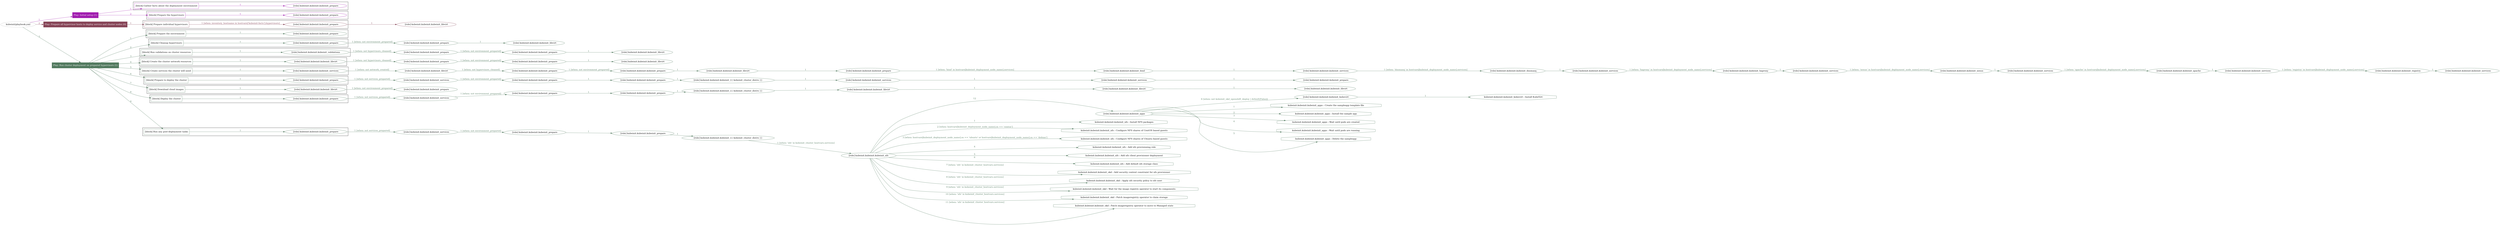 digraph {
	graph [concentrate=true ordering=in rankdir=LR ratio=fill]
	edge [esep=5 sep=10]
	"kubeinit/playbook.yml" [id=root_node style=dotted]
	play_204fea2e [label="Play: Initial setup (1)" color="#a11daf" fontcolor="#ffffff" id=play_204fea2e shape=box style=filled tooltip=localhost]
	"kubeinit/playbook.yml" -> play_204fea2e [label="1 " color="#a11daf" fontcolor="#a11daf" id=edge_bf83fdaa labeltooltip="1 " tooltip="1 "]
	subgraph "kubeinit.kubeinit.kubeinit_prepare" {
		role_c8637fcb [label="[role] kubeinit.kubeinit.kubeinit_prepare" color="#a11daf" id=role_c8637fcb tooltip="kubeinit.kubeinit.kubeinit_prepare"]
	}
	subgraph "kubeinit.kubeinit.kubeinit_prepare" {
		role_61891929 [label="[role] kubeinit.kubeinit.kubeinit_prepare" color="#a11daf" id=role_61891929 tooltip="kubeinit.kubeinit.kubeinit_prepare"]
	}
	subgraph "Play: Initial setup (1)" {
		play_204fea2e -> block_1135c5c9 [label=1 color="#a11daf" fontcolor="#a11daf" id=edge_5735c6c1 labeltooltip=1 tooltip=1]
		subgraph cluster_block_1135c5c9 {
			block_1135c5c9 [label="[block] Gather facts about the deployment environment" color="#a11daf" id=block_1135c5c9 labeltooltip="Gather facts about the deployment environment" shape=box tooltip="Gather facts about the deployment environment"]
			block_1135c5c9 -> role_c8637fcb [label="1 " color="#a11daf" fontcolor="#a11daf" id=edge_9390e098 labeltooltip="1 " tooltip="1 "]
		}
		play_204fea2e -> block_c044ed6b [label=2 color="#a11daf" fontcolor="#a11daf" id=edge_0c794432 labeltooltip=2 tooltip=2]
		subgraph cluster_block_c044ed6b {
			block_c044ed6b [label="[block] Prepare the hypervisors" color="#a11daf" id=block_c044ed6b labeltooltip="Prepare the hypervisors" shape=box tooltip="Prepare the hypervisors"]
			block_c044ed6b -> role_61891929 [label="1 " color="#a11daf" fontcolor="#a11daf" id=edge_6160227f labeltooltip="1 " tooltip="1 "]
		}
	}
	play_d002a811 [label="Play: Prepare all hypervisor hosts to deploy service and cluster nodes (0)" color="#874558" fontcolor="#ffffff" id=play_d002a811 shape=box style=filled tooltip="Play: Prepare all hypervisor hosts to deploy service and cluster nodes (0)"]
	"kubeinit/playbook.yml" -> play_d002a811 [label="2 " color="#874558" fontcolor="#874558" id=edge_757379f7 labeltooltip="2 " tooltip="2 "]
	subgraph "kubeinit.kubeinit.kubeinit_libvirt" {
		role_18258f62 [label="[role] kubeinit.kubeinit.kubeinit_libvirt" color="#874558" id=role_18258f62 tooltip="kubeinit.kubeinit.kubeinit_libvirt"]
	}
	subgraph "kubeinit.kubeinit.kubeinit_prepare" {
		role_37223483 [label="[role] kubeinit.kubeinit.kubeinit_prepare" color="#874558" id=role_37223483 tooltip="kubeinit.kubeinit.kubeinit_prepare"]
		role_37223483 -> role_18258f62 [label="1 " color="#874558" fontcolor="#874558" id=edge_b577c905 labeltooltip="1 " tooltip="1 "]
	}
	subgraph "Play: Prepare all hypervisor hosts to deploy service and cluster nodes (0)" {
		play_d002a811 -> block_9981ab10 [label=1 color="#874558" fontcolor="#874558" id=edge_e8fe2f6f labeltooltip=1 tooltip=1]
		subgraph cluster_block_9981ab10 {
			block_9981ab10 [label="[block] Prepare individual hypervisors" color="#874558" id=block_9981ab10 labeltooltip="Prepare individual hypervisors" shape=box tooltip="Prepare individual hypervisors"]
			block_9981ab10 -> role_37223483 [label="1 [when: inventory_hostname in hostvars['kubeinit-facts'].hypervisors]" color="#874558" fontcolor="#874558" id=edge_2ff2a587 labeltooltip="1 [when: inventory_hostname in hostvars['kubeinit-facts'].hypervisors]" tooltip="1 [when: inventory_hostname in hostvars['kubeinit-facts'].hypervisors]"]
		}
	}
	play_904cc5a3 [label="Play: Run cluster deployment on prepared hypervisors (1)" color="#527a5f" fontcolor="#ffffff" id=play_904cc5a3 shape=box style=filled tooltip=localhost]
	"kubeinit/playbook.yml" -> play_904cc5a3 [label="3 " color="#527a5f" fontcolor="#527a5f" id=edge_3148e592 labeltooltip="3 " tooltip="3 "]
	subgraph "kubeinit.kubeinit.kubeinit_prepare" {
		role_dd9658a5 [label="[role] kubeinit.kubeinit.kubeinit_prepare" color="#527a5f" id=role_dd9658a5 tooltip="kubeinit.kubeinit.kubeinit_prepare"]
	}
	subgraph "kubeinit.kubeinit.kubeinit_libvirt" {
		role_fc8b2743 [label="[role] kubeinit.kubeinit.kubeinit_libvirt" color="#527a5f" id=role_fc8b2743 tooltip="kubeinit.kubeinit.kubeinit_libvirt"]
	}
	subgraph "kubeinit.kubeinit.kubeinit_prepare" {
		role_a2574054 [label="[role] kubeinit.kubeinit.kubeinit_prepare" color="#527a5f" id=role_a2574054 tooltip="kubeinit.kubeinit.kubeinit_prepare"]
		role_a2574054 -> role_fc8b2743 [label="1 " color="#527a5f" fontcolor="#527a5f" id=edge_1b54a458 labeltooltip="1 " tooltip="1 "]
	}
	subgraph "kubeinit.kubeinit.kubeinit_prepare" {
		role_5cd948dd [label="[role] kubeinit.kubeinit.kubeinit_prepare" color="#527a5f" id=role_5cd948dd tooltip="kubeinit.kubeinit.kubeinit_prepare"]
		role_5cd948dd -> role_a2574054 [label="1 [when: not environment_prepared]" color="#527a5f" fontcolor="#527a5f" id=edge_b63787e3 labeltooltip="1 [when: not environment_prepared]" tooltip="1 [when: not environment_prepared]"]
	}
	subgraph "kubeinit.kubeinit.kubeinit_libvirt" {
		role_49eef162 [label="[role] kubeinit.kubeinit.kubeinit_libvirt" color="#527a5f" id=role_49eef162 tooltip="kubeinit.kubeinit.kubeinit_libvirt"]
	}
	subgraph "kubeinit.kubeinit.kubeinit_prepare" {
		role_e088681d [label="[role] kubeinit.kubeinit.kubeinit_prepare" color="#527a5f" id=role_e088681d tooltip="kubeinit.kubeinit.kubeinit_prepare"]
		role_e088681d -> role_49eef162 [label="1 " color="#527a5f" fontcolor="#527a5f" id=edge_e340e968 labeltooltip="1 " tooltip="1 "]
	}
	subgraph "kubeinit.kubeinit.kubeinit_prepare" {
		role_994e4a5f [label="[role] kubeinit.kubeinit.kubeinit_prepare" color="#527a5f" id=role_994e4a5f tooltip="kubeinit.kubeinit.kubeinit_prepare"]
		role_994e4a5f -> role_e088681d [label="1 [when: not environment_prepared]" color="#527a5f" fontcolor="#527a5f" id=edge_f60ff953 labeltooltip="1 [when: not environment_prepared]" tooltip="1 [when: not environment_prepared]"]
	}
	subgraph "kubeinit.kubeinit.kubeinit_validations" {
		role_eee2ef68 [label="[role] kubeinit.kubeinit.kubeinit_validations" color="#527a5f" id=role_eee2ef68 tooltip="kubeinit.kubeinit.kubeinit_validations"]
		role_eee2ef68 -> role_994e4a5f [label="1 [when: not hypervisors_cleaned]" color="#527a5f" fontcolor="#527a5f" id=edge_5ecceb00 labeltooltip="1 [when: not hypervisors_cleaned]" tooltip="1 [when: not hypervisors_cleaned]"]
	}
	subgraph "kubeinit.kubeinit.kubeinit_libvirt" {
		role_5025eeef [label="[role] kubeinit.kubeinit.kubeinit_libvirt" color="#527a5f" id=role_5025eeef tooltip="kubeinit.kubeinit.kubeinit_libvirt"]
	}
	subgraph "kubeinit.kubeinit.kubeinit_prepare" {
		role_f43611bb [label="[role] kubeinit.kubeinit.kubeinit_prepare" color="#527a5f" id=role_f43611bb tooltip="kubeinit.kubeinit.kubeinit_prepare"]
		role_f43611bb -> role_5025eeef [label="1 " color="#527a5f" fontcolor="#527a5f" id=edge_77d1cbb5 labeltooltip="1 " tooltip="1 "]
	}
	subgraph "kubeinit.kubeinit.kubeinit_prepare" {
		role_48d0027b [label="[role] kubeinit.kubeinit.kubeinit_prepare" color="#527a5f" id=role_48d0027b tooltip="kubeinit.kubeinit.kubeinit_prepare"]
		role_48d0027b -> role_f43611bb [label="1 [when: not environment_prepared]" color="#527a5f" fontcolor="#527a5f" id=edge_5e2ceb09 labeltooltip="1 [when: not environment_prepared]" tooltip="1 [when: not environment_prepared]"]
	}
	subgraph "kubeinit.kubeinit.kubeinit_libvirt" {
		role_56bdebcc [label="[role] kubeinit.kubeinit.kubeinit_libvirt" color="#527a5f" id=role_56bdebcc tooltip="kubeinit.kubeinit.kubeinit_libvirt"]
		role_56bdebcc -> role_48d0027b [label="1 [when: not hypervisors_cleaned]" color="#527a5f" fontcolor="#527a5f" id=edge_3b04f34d labeltooltip="1 [when: not hypervisors_cleaned]" tooltip="1 [when: not hypervisors_cleaned]"]
	}
	subgraph "kubeinit.kubeinit.kubeinit_services" {
		role_44bbd302 [label="[role] kubeinit.kubeinit.kubeinit_services" color="#527a5f" id=role_44bbd302 tooltip="kubeinit.kubeinit.kubeinit_services"]
	}
	subgraph "kubeinit.kubeinit.kubeinit_registry" {
		role_afd1eda3 [label="[role] kubeinit.kubeinit.kubeinit_registry" color="#527a5f" id=role_afd1eda3 tooltip="kubeinit.kubeinit.kubeinit_registry"]
		role_afd1eda3 -> role_44bbd302 [label="1 " color="#527a5f" fontcolor="#527a5f" id=edge_224f99f8 labeltooltip="1 " tooltip="1 "]
	}
	subgraph "kubeinit.kubeinit.kubeinit_services" {
		role_9c134394 [label="[role] kubeinit.kubeinit.kubeinit_services" color="#527a5f" id=role_9c134394 tooltip="kubeinit.kubeinit.kubeinit_services"]
		role_9c134394 -> role_afd1eda3 [label="1 [when: 'registry' in hostvars[kubeinit_deployment_node_name].services]" color="#527a5f" fontcolor="#527a5f" id=edge_00228a00 labeltooltip="1 [when: 'registry' in hostvars[kubeinit_deployment_node_name].services]" tooltip="1 [when: 'registry' in hostvars[kubeinit_deployment_node_name].services]"]
	}
	subgraph "kubeinit.kubeinit.kubeinit_apache" {
		role_a32657a6 [label="[role] kubeinit.kubeinit.kubeinit_apache" color="#527a5f" id=role_a32657a6 tooltip="kubeinit.kubeinit.kubeinit_apache"]
		role_a32657a6 -> role_9c134394 [label="1 " color="#527a5f" fontcolor="#527a5f" id=edge_cc4ae472 labeltooltip="1 " tooltip="1 "]
	}
	subgraph "kubeinit.kubeinit.kubeinit_services" {
		role_af0dc223 [label="[role] kubeinit.kubeinit.kubeinit_services" color="#527a5f" id=role_af0dc223 tooltip="kubeinit.kubeinit.kubeinit_services"]
		role_af0dc223 -> role_a32657a6 [label="1 [when: 'apache' in hostvars[kubeinit_deployment_node_name].services]" color="#527a5f" fontcolor="#527a5f" id=edge_36175fdc labeltooltip="1 [when: 'apache' in hostvars[kubeinit_deployment_node_name].services]" tooltip="1 [when: 'apache' in hostvars[kubeinit_deployment_node_name].services]"]
	}
	subgraph "kubeinit.kubeinit.kubeinit_nexus" {
		role_2cf2d99e [label="[role] kubeinit.kubeinit.kubeinit_nexus" color="#527a5f" id=role_2cf2d99e tooltip="kubeinit.kubeinit.kubeinit_nexus"]
		role_2cf2d99e -> role_af0dc223 [label="1 " color="#527a5f" fontcolor="#527a5f" id=edge_5f274666 labeltooltip="1 " tooltip="1 "]
	}
	subgraph "kubeinit.kubeinit.kubeinit_services" {
		role_84c7d6ad [label="[role] kubeinit.kubeinit.kubeinit_services" color="#527a5f" id=role_84c7d6ad tooltip="kubeinit.kubeinit.kubeinit_services"]
		role_84c7d6ad -> role_2cf2d99e [label="1 [when: 'nexus' in hostvars[kubeinit_deployment_node_name].services]" color="#527a5f" fontcolor="#527a5f" id=edge_dbf49cc4 labeltooltip="1 [when: 'nexus' in hostvars[kubeinit_deployment_node_name].services]" tooltip="1 [when: 'nexus' in hostvars[kubeinit_deployment_node_name].services]"]
	}
	subgraph "kubeinit.kubeinit.kubeinit_haproxy" {
		role_2528d4f9 [label="[role] kubeinit.kubeinit.kubeinit_haproxy" color="#527a5f" id=role_2528d4f9 tooltip="kubeinit.kubeinit.kubeinit_haproxy"]
		role_2528d4f9 -> role_84c7d6ad [label="1 " color="#527a5f" fontcolor="#527a5f" id=edge_ce7626fe labeltooltip="1 " tooltip="1 "]
	}
	subgraph "kubeinit.kubeinit.kubeinit_services" {
		role_18b68002 [label="[role] kubeinit.kubeinit.kubeinit_services" color="#527a5f" id=role_18b68002 tooltip="kubeinit.kubeinit.kubeinit_services"]
		role_18b68002 -> role_2528d4f9 [label="1 [when: 'haproxy' in hostvars[kubeinit_deployment_node_name].services]" color="#527a5f" fontcolor="#527a5f" id=edge_2fc682b5 labeltooltip="1 [when: 'haproxy' in hostvars[kubeinit_deployment_node_name].services]" tooltip="1 [when: 'haproxy' in hostvars[kubeinit_deployment_node_name].services]"]
	}
	subgraph "kubeinit.kubeinit.kubeinit_dnsmasq" {
		role_3dd1140f [label="[role] kubeinit.kubeinit.kubeinit_dnsmasq" color="#527a5f" id=role_3dd1140f tooltip="kubeinit.kubeinit.kubeinit_dnsmasq"]
		role_3dd1140f -> role_18b68002 [label="1 " color="#527a5f" fontcolor="#527a5f" id=edge_ae8965b4 labeltooltip="1 " tooltip="1 "]
	}
	subgraph "kubeinit.kubeinit.kubeinit_services" {
		role_7be93018 [label="[role] kubeinit.kubeinit.kubeinit_services" color="#527a5f" id=role_7be93018 tooltip="kubeinit.kubeinit.kubeinit_services"]
		role_7be93018 -> role_3dd1140f [label="1 [when: 'dnsmasq' in hostvars[kubeinit_deployment_node_name].services]" color="#527a5f" fontcolor="#527a5f" id=edge_63a4b34e labeltooltip="1 [when: 'dnsmasq' in hostvars[kubeinit_deployment_node_name].services]" tooltip="1 [when: 'dnsmasq' in hostvars[kubeinit_deployment_node_name].services]"]
	}
	subgraph "kubeinit.kubeinit.kubeinit_bind" {
		role_0a01b847 [label="[role] kubeinit.kubeinit.kubeinit_bind" color="#527a5f" id=role_0a01b847 tooltip="kubeinit.kubeinit.kubeinit_bind"]
		role_0a01b847 -> role_7be93018 [label="1 " color="#527a5f" fontcolor="#527a5f" id=edge_8d244672 labeltooltip="1 " tooltip="1 "]
	}
	subgraph "kubeinit.kubeinit.kubeinit_prepare" {
		role_e2b02cde [label="[role] kubeinit.kubeinit.kubeinit_prepare" color="#527a5f" id=role_e2b02cde tooltip="kubeinit.kubeinit.kubeinit_prepare"]
		role_e2b02cde -> role_0a01b847 [label="1 [when: 'bind' in hostvars[kubeinit_deployment_node_name].services]" color="#527a5f" fontcolor="#527a5f" id=edge_6578989b labeltooltip="1 [when: 'bind' in hostvars[kubeinit_deployment_node_name].services]" tooltip="1 [when: 'bind' in hostvars[kubeinit_deployment_node_name].services]"]
	}
	subgraph "kubeinit.kubeinit.kubeinit_libvirt" {
		role_cd007ebb [label="[role] kubeinit.kubeinit.kubeinit_libvirt" color="#527a5f" id=role_cd007ebb tooltip="kubeinit.kubeinit.kubeinit_libvirt"]
		role_cd007ebb -> role_e2b02cde [label="1 " color="#527a5f" fontcolor="#527a5f" id=edge_0f97bf9f labeltooltip="1 " tooltip="1 "]
	}
	subgraph "kubeinit.kubeinit.kubeinit_prepare" {
		role_22b5591e [label="[role] kubeinit.kubeinit.kubeinit_prepare" color="#527a5f" id=role_22b5591e tooltip="kubeinit.kubeinit.kubeinit_prepare"]
		role_22b5591e -> role_cd007ebb [label="1 " color="#527a5f" fontcolor="#527a5f" id=edge_140ba6a0 labeltooltip="1 " tooltip="1 "]
	}
	subgraph "kubeinit.kubeinit.kubeinit_prepare" {
		role_3e04ea01 [label="[role] kubeinit.kubeinit.kubeinit_prepare" color="#527a5f" id=role_3e04ea01 tooltip="kubeinit.kubeinit.kubeinit_prepare"]
		role_3e04ea01 -> role_22b5591e [label="1 [when: not environment_prepared]" color="#527a5f" fontcolor="#527a5f" id=edge_07ff98cd labeltooltip="1 [when: not environment_prepared]" tooltip="1 [when: not environment_prepared]"]
	}
	subgraph "kubeinit.kubeinit.kubeinit_libvirt" {
		role_48468316 [label="[role] kubeinit.kubeinit.kubeinit_libvirt" color="#527a5f" id=role_48468316 tooltip="kubeinit.kubeinit.kubeinit_libvirt"]
		role_48468316 -> role_3e04ea01 [label="1 [when: not hypervisors_cleaned]" color="#527a5f" fontcolor="#527a5f" id=edge_cf1dee45 labeltooltip="1 [when: not hypervisors_cleaned]" tooltip="1 [when: not hypervisors_cleaned]"]
	}
	subgraph "kubeinit.kubeinit.kubeinit_services" {
		role_3d8e2426 [label="[role] kubeinit.kubeinit.kubeinit_services" color="#527a5f" id=role_3d8e2426 tooltip="kubeinit.kubeinit.kubeinit_services"]
		role_3d8e2426 -> role_48468316 [label="1 [when: not network_created]" color="#527a5f" fontcolor="#527a5f" id=edge_0a4d9cf0 labeltooltip="1 [when: not network_created]" tooltip="1 [when: not network_created]"]
	}
	subgraph "kubeinit.kubeinit.kubeinit_prepare" {
		role_1d09e0f7 [label="[role] kubeinit.kubeinit.kubeinit_prepare" color="#527a5f" id=role_1d09e0f7 tooltip="kubeinit.kubeinit.kubeinit_prepare"]
	}
	subgraph "kubeinit.kubeinit.kubeinit_services" {
		role_4fbbe50d [label="[role] kubeinit.kubeinit.kubeinit_services" color="#527a5f" id=role_4fbbe50d tooltip="kubeinit.kubeinit.kubeinit_services"]
		role_4fbbe50d -> role_1d09e0f7 [label="1 " color="#527a5f" fontcolor="#527a5f" id=edge_89e43743 labeltooltip="1 " tooltip="1 "]
	}
	subgraph "kubeinit.kubeinit.kubeinit_services" {
		role_df2a9c40 [label="[role] kubeinit.kubeinit.kubeinit_services" color="#527a5f" id=role_df2a9c40 tooltip="kubeinit.kubeinit.kubeinit_services"]
		role_df2a9c40 -> role_4fbbe50d [label="1 " color="#527a5f" fontcolor="#527a5f" id=edge_aa29c8b3 labeltooltip="1 " tooltip="1 "]
	}
	subgraph "kubeinit.kubeinit.kubeinit_{{ kubeinit_cluster_distro }}" {
		role_1ada52ad [label="[role] kubeinit.kubeinit.kubeinit_{{ kubeinit_cluster_distro }}" color="#527a5f" id=role_1ada52ad tooltip="kubeinit.kubeinit.kubeinit_{{ kubeinit_cluster_distro }}"]
		role_1ada52ad -> role_df2a9c40 [label="1 " color="#527a5f" fontcolor="#527a5f" id=edge_b9f74718 labeltooltip="1 " tooltip="1 "]
	}
	subgraph "kubeinit.kubeinit.kubeinit_prepare" {
		role_f1b3e4e3 [label="[role] kubeinit.kubeinit.kubeinit_prepare" color="#527a5f" id=role_f1b3e4e3 tooltip="kubeinit.kubeinit.kubeinit_prepare"]
		role_f1b3e4e3 -> role_1ada52ad [label="1 " color="#527a5f" fontcolor="#527a5f" id=edge_646d1eb3 labeltooltip="1 " tooltip="1 "]
	}
	subgraph "kubeinit.kubeinit.kubeinit_prepare" {
		role_dae0bc5d [label="[role] kubeinit.kubeinit.kubeinit_prepare" color="#527a5f" id=role_dae0bc5d tooltip="kubeinit.kubeinit.kubeinit_prepare"]
		role_dae0bc5d -> role_f1b3e4e3 [label="1 " color="#527a5f" fontcolor="#527a5f" id=edge_cf80548d labeltooltip="1 " tooltip="1 "]
	}
	subgraph "kubeinit.kubeinit.kubeinit_services" {
		role_b5d8fb2a [label="[role] kubeinit.kubeinit.kubeinit_services" color="#527a5f" id=role_b5d8fb2a tooltip="kubeinit.kubeinit.kubeinit_services"]
		role_b5d8fb2a -> role_dae0bc5d [label="1 [when: not environment_prepared]" color="#527a5f" fontcolor="#527a5f" id=edge_45b7ac07 labeltooltip="1 [when: not environment_prepared]" tooltip="1 [when: not environment_prepared]"]
	}
	subgraph "kubeinit.kubeinit.kubeinit_prepare" {
		role_2dcb8260 [label="[role] kubeinit.kubeinit.kubeinit_prepare" color="#527a5f" id=role_2dcb8260 tooltip="kubeinit.kubeinit.kubeinit_prepare"]
		role_2dcb8260 -> role_b5d8fb2a [label="1 [when: not services_prepared]" color="#527a5f" fontcolor="#527a5f" id=edge_dad109e7 labeltooltip="1 [when: not services_prepared]" tooltip="1 [when: not services_prepared]"]
	}
	subgraph "kubeinit.kubeinit.kubeinit_prepare" {
		role_49ed567e [label="[role] kubeinit.kubeinit.kubeinit_prepare" color="#527a5f" id=role_49ed567e tooltip="kubeinit.kubeinit.kubeinit_prepare"]
	}
	subgraph "kubeinit.kubeinit.kubeinit_libvirt" {
		role_6c15f31d [label="[role] kubeinit.kubeinit.kubeinit_libvirt" color="#527a5f" id=role_6c15f31d tooltip="kubeinit.kubeinit.kubeinit_libvirt"]
		role_6c15f31d -> role_49ed567e [label="1 [when: not environment_prepared]" color="#527a5f" fontcolor="#527a5f" id=edge_becc4b63 labeltooltip="1 [when: not environment_prepared]" tooltip="1 [when: not environment_prepared]"]
	}
	subgraph "kubeinit.kubeinit.kubeinit_libvirt" {
		role_9b88c7e7 [label="[role] kubeinit.kubeinit.kubeinit_libvirt" color="#527a5f" id=role_9b88c7e7 tooltip="kubeinit.kubeinit.kubeinit_libvirt"]
	}
	subgraph "kubeinit.kubeinit.kubeinit_libvirt" {
		role_954091c2 [label="[role] kubeinit.kubeinit.kubeinit_libvirt" color="#527a5f" id=role_954091c2 tooltip="kubeinit.kubeinit.kubeinit_libvirt"]
		role_954091c2 -> role_9b88c7e7 [label="1 " color="#527a5f" fontcolor="#527a5f" id=edge_55790623 labeltooltip="1 " tooltip="1 "]
	}
	subgraph "kubeinit.kubeinit.kubeinit_libvirt" {
		role_56ac1168 [label="[role] kubeinit.kubeinit.kubeinit_libvirt" color="#527a5f" id=role_56ac1168 tooltip="kubeinit.kubeinit.kubeinit_libvirt"]
		role_56ac1168 -> role_954091c2 [label="1 " color="#527a5f" fontcolor="#527a5f" id=edge_121f505d labeltooltip="1 " tooltip="1 "]
	}
	subgraph "kubeinit.kubeinit.kubeinit_{{ kubeinit_cluster_distro }}" {
		role_9afaa35d [label="[role] kubeinit.kubeinit.kubeinit_{{ kubeinit_cluster_distro }}" color="#527a5f" id=role_9afaa35d tooltip="kubeinit.kubeinit.kubeinit_{{ kubeinit_cluster_distro }}"]
		role_9afaa35d -> role_56ac1168 [label="1 " color="#527a5f" fontcolor="#527a5f" id=edge_251c458c labeltooltip="1 " tooltip="1 "]
	}
	subgraph "kubeinit.kubeinit.kubeinit_prepare" {
		role_a104e984 [label="[role] kubeinit.kubeinit.kubeinit_prepare" color="#527a5f" id=role_a104e984 tooltip="kubeinit.kubeinit.kubeinit_prepare"]
		role_a104e984 -> role_9afaa35d [label="1 " color="#527a5f" fontcolor="#527a5f" id=edge_98aa1533 labeltooltip="1 " tooltip="1 "]
	}
	subgraph "kubeinit.kubeinit.kubeinit_prepare" {
		role_c0060bfc [label="[role] kubeinit.kubeinit.kubeinit_prepare" color="#527a5f" id=role_c0060bfc tooltip="kubeinit.kubeinit.kubeinit_prepare"]
		role_c0060bfc -> role_a104e984 [label="1 " color="#527a5f" fontcolor="#527a5f" id=edge_ce18d6d2 labeltooltip="1 " tooltip="1 "]
	}
	subgraph "kubeinit.kubeinit.kubeinit_services" {
		role_648d08f0 [label="[role] kubeinit.kubeinit.kubeinit_services" color="#527a5f" id=role_648d08f0 tooltip="kubeinit.kubeinit.kubeinit_services"]
		role_648d08f0 -> role_c0060bfc [label="1 [when: not environment_prepared]" color="#527a5f" fontcolor="#527a5f" id=edge_dfbe5a4f labeltooltip="1 [when: not environment_prepared]" tooltip="1 [when: not environment_prepared]"]
	}
	subgraph "kubeinit.kubeinit.kubeinit_prepare" {
		role_9831942a [label="[role] kubeinit.kubeinit.kubeinit_prepare" color="#527a5f" id=role_9831942a tooltip="kubeinit.kubeinit.kubeinit_prepare"]
		role_9831942a -> role_648d08f0 [label="1 [when: not services_prepared]" color="#527a5f" fontcolor="#527a5f" id=edge_7bd20c70 labeltooltip="1 [when: not services_prepared]" tooltip="1 [when: not services_prepared]"]
	}
	subgraph "kubeinit.kubeinit.kubeinit_kubevirt" {
		role_0a8f8531 [label="[role] kubeinit.kubeinit.kubeinit_kubevirt" color="#527a5f" id=role_0a8f8531 tooltip="kubeinit.kubeinit.kubeinit_kubevirt"]
		task_29a562a3 [label="kubeinit.kubeinit.kubeinit_kubevirt : Install KubeVirt" color="#527a5f" id=task_29a562a3 shape=octagon tooltip="kubeinit.kubeinit.kubeinit_kubevirt : Install KubeVirt"]
		role_0a8f8531 -> task_29a562a3 [label="1 " color="#527a5f" fontcolor="#527a5f" id=edge_f5e31820 labeltooltip="1 " tooltip="1 "]
	}
	subgraph "kubeinit.kubeinit.kubeinit_apps" {
		role_0114a00c [label="[role] kubeinit.kubeinit.kubeinit_apps" color="#527a5f" id=role_0114a00c tooltip="kubeinit.kubeinit.kubeinit_apps"]
		task_64649331 [label="kubeinit.kubeinit.kubeinit_apps : Create the sampleapp template file" color="#527a5f" id=task_64649331 shape=octagon tooltip="kubeinit.kubeinit.kubeinit_apps : Create the sampleapp template file"]
		role_0114a00c -> task_64649331 [label="1 " color="#527a5f" fontcolor="#527a5f" id=edge_7df0f31b labeltooltip="1 " tooltip="1 "]
		task_fea9b8cd [label="kubeinit.kubeinit.kubeinit_apps : Install the sample app" color="#527a5f" id=task_fea9b8cd shape=octagon tooltip="kubeinit.kubeinit.kubeinit_apps : Install the sample app"]
		role_0114a00c -> task_fea9b8cd [label="2 " color="#527a5f" fontcolor="#527a5f" id=edge_9b171b63 labeltooltip="2 " tooltip="2 "]
		task_6ea3d31e [label="kubeinit.kubeinit.kubeinit_apps : Wait until pods are created" color="#527a5f" id=task_6ea3d31e shape=octagon tooltip="kubeinit.kubeinit.kubeinit_apps : Wait until pods are created"]
		role_0114a00c -> task_6ea3d31e [label="3 " color="#527a5f" fontcolor="#527a5f" id=edge_2d4777ea labeltooltip="3 " tooltip="3 "]
		task_ef05465e [label="kubeinit.kubeinit.kubeinit_apps : Wait until pods are running" color="#527a5f" id=task_ef05465e shape=octagon tooltip="kubeinit.kubeinit.kubeinit_apps : Wait until pods are running"]
		role_0114a00c -> task_ef05465e [label="4 " color="#527a5f" fontcolor="#527a5f" id=edge_5702555d labeltooltip="4 " tooltip="4 "]
		task_785b40c9 [label="kubeinit.kubeinit.kubeinit_apps : Delete the sampleapp" color="#527a5f" id=task_785b40c9 shape=octagon tooltip="kubeinit.kubeinit.kubeinit_apps : Delete the sampleapp"]
		role_0114a00c -> task_785b40c9 [label="5 " color="#527a5f" fontcolor="#527a5f" id=edge_21e4345c labeltooltip="5 " tooltip="5 "]
		role_0114a00c -> role_0a8f8531 [label="6 [when: not kubeinit_okd_openshift_deploy | default(False)]" color="#527a5f" fontcolor="#527a5f" id=edge_1232817e labeltooltip="6 [when: not kubeinit_okd_openshift_deploy | default(False)]" tooltip="6 [when: not kubeinit_okd_openshift_deploy | default(False)]"]
	}
	subgraph "kubeinit.kubeinit.kubeinit_nfs" {
		role_6e9244d9 [label="[role] kubeinit.kubeinit.kubeinit_nfs" color="#527a5f" id=role_6e9244d9 tooltip="kubeinit.kubeinit.kubeinit_nfs"]
		task_c16cbacc [label="kubeinit.kubeinit.kubeinit_nfs : Install NFS packages" color="#527a5f" id=task_c16cbacc shape=octagon tooltip="kubeinit.kubeinit.kubeinit_nfs : Install NFS packages"]
		role_6e9244d9 -> task_c16cbacc [label="1 " color="#527a5f" fontcolor="#527a5f" id=edge_1cb9dbf9 labeltooltip="1 " tooltip="1 "]
		task_f2cd62e1 [label="kubeinit.kubeinit.kubeinit_nfs : Configure NFS shares of CentOS based guests" color="#527a5f" id=task_f2cd62e1 shape=octagon tooltip="kubeinit.kubeinit.kubeinit_nfs : Configure NFS shares of CentOS based guests"]
		role_6e9244d9 -> task_f2cd62e1 [label="2 [when: hostvars[kubeinit_deployment_node_name].os == 'centos']" color="#527a5f" fontcolor="#527a5f" id=edge_7fb6770c labeltooltip="2 [when: hostvars[kubeinit_deployment_node_name].os == 'centos']" tooltip="2 [when: hostvars[kubeinit_deployment_node_name].os == 'centos']"]
		task_933d10ea [label="kubeinit.kubeinit.kubeinit_nfs : Configure NFS shares of Ubuntu based guests" color="#527a5f" id=task_933d10ea shape=octagon tooltip="kubeinit.kubeinit.kubeinit_nfs : Configure NFS shares of Ubuntu based guests"]
		role_6e9244d9 -> task_933d10ea [label="3 [when: hostvars[kubeinit_deployment_node_name].os == 'ubuntu' or hostvars[kubeinit_deployment_node_name].os == 'debian']" color="#527a5f" fontcolor="#527a5f" id=edge_88126d40 labeltooltip="3 [when: hostvars[kubeinit_deployment_node_name].os == 'ubuntu' or hostvars[kubeinit_deployment_node_name].os == 'debian']" tooltip="3 [when: hostvars[kubeinit_deployment_node_name].os == 'ubuntu' or hostvars[kubeinit_deployment_node_name].os == 'debian']"]
		task_8970ef63 [label="kubeinit.kubeinit.kubeinit_nfs : Add nfs provisioning role" color="#527a5f" id=task_8970ef63 shape=octagon tooltip="kubeinit.kubeinit.kubeinit_nfs : Add nfs provisioning role"]
		role_6e9244d9 -> task_8970ef63 [label="4 " color="#527a5f" fontcolor="#527a5f" id=edge_4f00089b labeltooltip="4 " tooltip="4 "]
		task_d569a99a [label="kubeinit.kubeinit.kubeinit_nfs : Add nfs client provisioner deployment" color="#527a5f" id=task_d569a99a shape=octagon tooltip="kubeinit.kubeinit.kubeinit_nfs : Add nfs client provisioner deployment"]
		role_6e9244d9 -> task_d569a99a [label="5 " color="#527a5f" fontcolor="#527a5f" id=edge_09dcc44e labeltooltip="5 " tooltip="5 "]
		task_8cf1c1d3 [label="kubeinit.kubeinit.kubeinit_nfs : Add default nfs storage class" color="#527a5f" id=task_8cf1c1d3 shape=octagon tooltip="kubeinit.kubeinit.kubeinit_nfs : Add default nfs storage class"]
		role_6e9244d9 -> task_8cf1c1d3 [label="6 " color="#527a5f" fontcolor="#527a5f" id=edge_b5c6e7b1 labeltooltip="6 " tooltip="6 "]
		task_e9f9add4 [label="kubeinit.kubeinit.kubeinit_okd : Add security context constraint for nfs provisioner" color="#527a5f" id=task_e9f9add4 shape=octagon tooltip="kubeinit.kubeinit.kubeinit_okd : Add security context constraint for nfs provisioner"]
		role_6e9244d9 -> task_e9f9add4 [label="7 [when: 'nfs' in kubeinit_cluster_hostvars.services]" color="#527a5f" fontcolor="#527a5f" id=edge_0b51490c labeltooltip="7 [when: 'nfs' in kubeinit_cluster_hostvars.services]" tooltip="7 [when: 'nfs' in kubeinit_cluster_hostvars.services]"]
		task_63fe420f [label="kubeinit.kubeinit.kubeinit_okd : Apply nfs security policy to nfs user" color="#527a5f" id=task_63fe420f shape=octagon tooltip="kubeinit.kubeinit.kubeinit_okd : Apply nfs security policy to nfs user"]
		role_6e9244d9 -> task_63fe420f [label="8 [when: 'nfs' in kubeinit_cluster_hostvars.services]" color="#527a5f" fontcolor="#527a5f" id=edge_3c20756a labeltooltip="8 [when: 'nfs' in kubeinit_cluster_hostvars.services]" tooltip="8 [when: 'nfs' in kubeinit_cluster_hostvars.services]"]
		task_275c5fff [label="kubeinit.kubeinit.kubeinit_okd : Wait for the image registry operator to start its components" color="#527a5f" id=task_275c5fff shape=octagon tooltip="kubeinit.kubeinit.kubeinit_okd : Wait for the image registry operator to start its components"]
		role_6e9244d9 -> task_275c5fff [label="9 [when: 'nfs' in kubeinit_cluster_hostvars.services]" color="#527a5f" fontcolor="#527a5f" id=edge_e3ef4108 labeltooltip="9 [when: 'nfs' in kubeinit_cluster_hostvars.services]" tooltip="9 [when: 'nfs' in kubeinit_cluster_hostvars.services]"]
		task_674d3058 [label="kubeinit.kubeinit.kubeinit_okd : Patch imageregistry operator to claim storage" color="#527a5f" id=task_674d3058 shape=octagon tooltip="kubeinit.kubeinit.kubeinit_okd : Patch imageregistry operator to claim storage"]
		role_6e9244d9 -> task_674d3058 [label="10 [when: 'nfs' in kubeinit_cluster_hostvars.services]" color="#527a5f" fontcolor="#527a5f" id=edge_4f026ce3 labeltooltip="10 [when: 'nfs' in kubeinit_cluster_hostvars.services]" tooltip="10 [when: 'nfs' in kubeinit_cluster_hostvars.services]"]
		task_3c635702 [label="kubeinit.kubeinit.kubeinit_okd : Patch imageregistry operator to move to Managed state" color="#527a5f" id=task_3c635702 shape=octagon tooltip="kubeinit.kubeinit.kubeinit_okd : Patch imageregistry operator to move to Managed state"]
		role_6e9244d9 -> task_3c635702 [label="11 [when: 'nfs' in kubeinit_cluster_hostvars.services]" color="#527a5f" fontcolor="#527a5f" id=edge_61530016 labeltooltip="11 [when: 'nfs' in kubeinit_cluster_hostvars.services]" tooltip="11 [when: 'nfs' in kubeinit_cluster_hostvars.services]"]
		role_6e9244d9 -> role_0114a00c [label="12 " color="#527a5f" fontcolor="#527a5f" id=edge_042dcfbf labeltooltip="12 " tooltip="12 "]
	}
	subgraph "kubeinit.kubeinit.kubeinit_{{ kubeinit_cluster_distro }}" {
		role_2b10183b [label="[role] kubeinit.kubeinit.kubeinit_{{ kubeinit_cluster_distro }}" color="#527a5f" id=role_2b10183b tooltip="kubeinit.kubeinit.kubeinit_{{ kubeinit_cluster_distro }}"]
		role_2b10183b -> role_6e9244d9 [label="1 [when: 'nfs' in kubeinit_cluster_hostvars.services]" color="#527a5f" fontcolor="#527a5f" id=edge_d9c190df labeltooltip="1 [when: 'nfs' in kubeinit_cluster_hostvars.services]" tooltip="1 [when: 'nfs' in kubeinit_cluster_hostvars.services]"]
	}
	subgraph "kubeinit.kubeinit.kubeinit_prepare" {
		role_130035a0 [label="[role] kubeinit.kubeinit.kubeinit_prepare" color="#527a5f" id=role_130035a0 tooltip="kubeinit.kubeinit.kubeinit_prepare"]
		role_130035a0 -> role_2b10183b [label="1 " color="#527a5f" fontcolor="#527a5f" id=edge_7527282b labeltooltip="1 " tooltip="1 "]
	}
	subgraph "kubeinit.kubeinit.kubeinit_prepare" {
		role_773c8f9a [label="[role] kubeinit.kubeinit.kubeinit_prepare" color="#527a5f" id=role_773c8f9a tooltip="kubeinit.kubeinit.kubeinit_prepare"]
		role_773c8f9a -> role_130035a0 [label="1 " color="#527a5f" fontcolor="#527a5f" id=edge_728ce622 labeltooltip="1 " tooltip="1 "]
	}
	subgraph "kubeinit.kubeinit.kubeinit_services" {
		role_23b315aa [label="[role] kubeinit.kubeinit.kubeinit_services" color="#527a5f" id=role_23b315aa tooltip="kubeinit.kubeinit.kubeinit_services"]
		role_23b315aa -> role_773c8f9a [label="1 [when: not environment_prepared]" color="#527a5f" fontcolor="#527a5f" id=edge_3eb396ae labeltooltip="1 [when: not environment_prepared]" tooltip="1 [when: not environment_prepared]"]
	}
	subgraph "kubeinit.kubeinit.kubeinit_prepare" {
		role_51438709 [label="[role] kubeinit.kubeinit.kubeinit_prepare" color="#527a5f" id=role_51438709 tooltip="kubeinit.kubeinit.kubeinit_prepare"]
		role_51438709 -> role_23b315aa [label="1 [when: not services_prepared]" color="#527a5f" fontcolor="#527a5f" id=edge_e2f87aba labeltooltip="1 [when: not services_prepared]" tooltip="1 [when: not services_prepared]"]
	}
	subgraph "Play: Run cluster deployment on prepared hypervisors (1)" {
		play_904cc5a3 -> block_bc5f33d5 [label=1 color="#527a5f" fontcolor="#527a5f" id=edge_af529854 labeltooltip=1 tooltip=1]
		subgraph cluster_block_bc5f33d5 {
			block_bc5f33d5 [label="[block] Prepare the environment" color="#527a5f" id=block_bc5f33d5 labeltooltip="Prepare the environment" shape=box tooltip="Prepare the environment"]
			block_bc5f33d5 -> role_dd9658a5 [label="1 " color="#527a5f" fontcolor="#527a5f" id=edge_84e105a6 labeltooltip="1 " tooltip="1 "]
		}
		play_904cc5a3 -> block_4a09142f [label=2 color="#527a5f" fontcolor="#527a5f" id=edge_7cfd7c26 labeltooltip=2 tooltip=2]
		subgraph cluster_block_4a09142f {
			block_4a09142f [label="[block] Cleanup hypervisors" color="#527a5f" id=block_4a09142f labeltooltip="Cleanup hypervisors" shape=box tooltip="Cleanup hypervisors"]
			block_4a09142f -> role_5cd948dd [label="1 " color="#527a5f" fontcolor="#527a5f" id=edge_6ee3595c labeltooltip="1 " tooltip="1 "]
		}
		play_904cc5a3 -> block_5433179b [label=3 color="#527a5f" fontcolor="#527a5f" id=edge_f13ddc26 labeltooltip=3 tooltip=3]
		subgraph cluster_block_5433179b {
			block_5433179b [label="[block] Run validations on cluster resources" color="#527a5f" id=block_5433179b labeltooltip="Run validations on cluster resources" shape=box tooltip="Run validations on cluster resources"]
			block_5433179b -> role_eee2ef68 [label="1 " color="#527a5f" fontcolor="#527a5f" id=edge_769fff40 labeltooltip="1 " tooltip="1 "]
		}
		play_904cc5a3 -> block_edf03c9c [label=4 color="#527a5f" fontcolor="#527a5f" id=edge_89dea0c5 labeltooltip=4 tooltip=4]
		subgraph cluster_block_edf03c9c {
			block_edf03c9c [label="[block] Create the cluster network resources" color="#527a5f" id=block_edf03c9c labeltooltip="Create the cluster network resources" shape=box tooltip="Create the cluster network resources"]
			block_edf03c9c -> role_56bdebcc [label="1 " color="#527a5f" fontcolor="#527a5f" id=edge_8e8498e9 labeltooltip="1 " tooltip="1 "]
		}
		play_904cc5a3 -> block_fbd3aafc [label=5 color="#527a5f" fontcolor="#527a5f" id=edge_571948bd labeltooltip=5 tooltip=5]
		subgraph cluster_block_fbd3aafc {
			block_fbd3aafc [label="[block] Create services the cluster will need" color="#527a5f" id=block_fbd3aafc labeltooltip="Create services the cluster will need" shape=box tooltip="Create services the cluster will need"]
			block_fbd3aafc -> role_3d8e2426 [label="1 " color="#527a5f" fontcolor="#527a5f" id=edge_d79824d2 labeltooltip="1 " tooltip="1 "]
		}
		play_904cc5a3 -> block_3771c614 [label=6 color="#527a5f" fontcolor="#527a5f" id=edge_8dc865c7 labeltooltip=6 tooltip=6]
		subgraph cluster_block_3771c614 {
			block_3771c614 [label="[block] Prepare to deploy the cluster" color="#527a5f" id=block_3771c614 labeltooltip="Prepare to deploy the cluster" shape=box tooltip="Prepare to deploy the cluster"]
			block_3771c614 -> role_2dcb8260 [label="1 " color="#527a5f" fontcolor="#527a5f" id=edge_04c1b6a1 labeltooltip="1 " tooltip="1 "]
		}
		play_904cc5a3 -> block_bdc826a4 [label=7 color="#527a5f" fontcolor="#527a5f" id=edge_64361ab7 labeltooltip=7 tooltip=7]
		subgraph cluster_block_bdc826a4 {
			block_bdc826a4 [label="[block] Download cloud images" color="#527a5f" id=block_bdc826a4 labeltooltip="Download cloud images" shape=box tooltip="Download cloud images"]
			block_bdc826a4 -> role_6c15f31d [label="1 " color="#527a5f" fontcolor="#527a5f" id=edge_8e957aef labeltooltip="1 " tooltip="1 "]
		}
		play_904cc5a3 -> block_36fc80fb [label=8 color="#527a5f" fontcolor="#527a5f" id=edge_115ead44 labeltooltip=8 tooltip=8]
		subgraph cluster_block_36fc80fb {
			block_36fc80fb [label="[block] Deploy the cluster" color="#527a5f" id=block_36fc80fb labeltooltip="Deploy the cluster" shape=box tooltip="Deploy the cluster"]
			block_36fc80fb -> role_9831942a [label="1 " color="#527a5f" fontcolor="#527a5f" id=edge_ff0c3de5 labeltooltip="1 " tooltip="1 "]
		}
		play_904cc5a3 -> block_1a73e75c [label=9 color="#527a5f" fontcolor="#527a5f" id=edge_e4c0a7c0 labeltooltip=9 tooltip=9]
		subgraph cluster_block_1a73e75c {
			block_1a73e75c [label="[block] Run any post-deployment tasks" color="#527a5f" id=block_1a73e75c labeltooltip="Run any post-deployment tasks" shape=box tooltip="Run any post-deployment tasks"]
			block_1a73e75c -> role_51438709 [label="1 " color="#527a5f" fontcolor="#527a5f" id=edge_e41a2efd labeltooltip="1 " tooltip="1 "]
		}
	}
}
